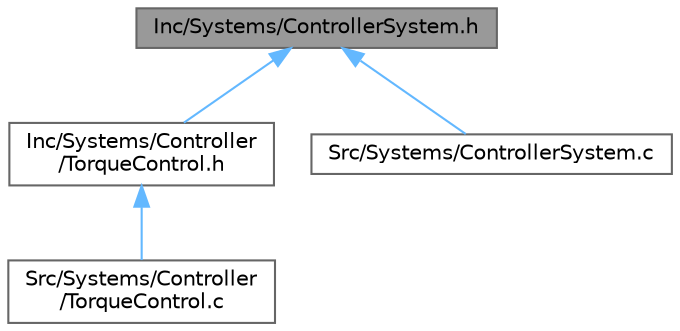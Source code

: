 digraph "Inc/Systems/ControllerSystem.h"
{
 // LATEX_PDF_SIZE
  bgcolor="transparent";
  edge [fontname=Helvetica,fontsize=10,labelfontname=Helvetica,labelfontsize=10];
  node [fontname=Helvetica,fontsize=10,shape=box,height=0.2,width=0.4];
  Node1 [label="Inc/Systems/ControllerSystem.h",height=0.2,width=0.4,color="gray40", fillcolor="grey60", style="filled", fontcolor="black",tooltip=" "];
  Node1 -> Node2 [dir="back",color="steelblue1",style="solid"];
  Node2 [label="Inc/Systems/Controller\l/TorqueControl.h",height=0.2,width=0.4,color="grey40", fillcolor="white", style="filled",URL="$TorqueControl_8h.html",tooltip=" "];
  Node2 -> Node3 [dir="back",color="steelblue1",style="solid"];
  Node3 [label="Src/Systems/Controller\l/TorqueControl.c",height=0.2,width=0.4,color="grey40", fillcolor="white", style="filled",URL="$TorqueControl_8c.html",tooltip=" "];
  Node1 -> Node4 [dir="back",color="steelblue1",style="solid"];
  Node4 [label="Src/Systems/ControllerSystem.c",height=0.2,width=0.4,color="grey40", fillcolor="white", style="filled",URL="$ControllerSystem_8c.html",tooltip=" "];
}
